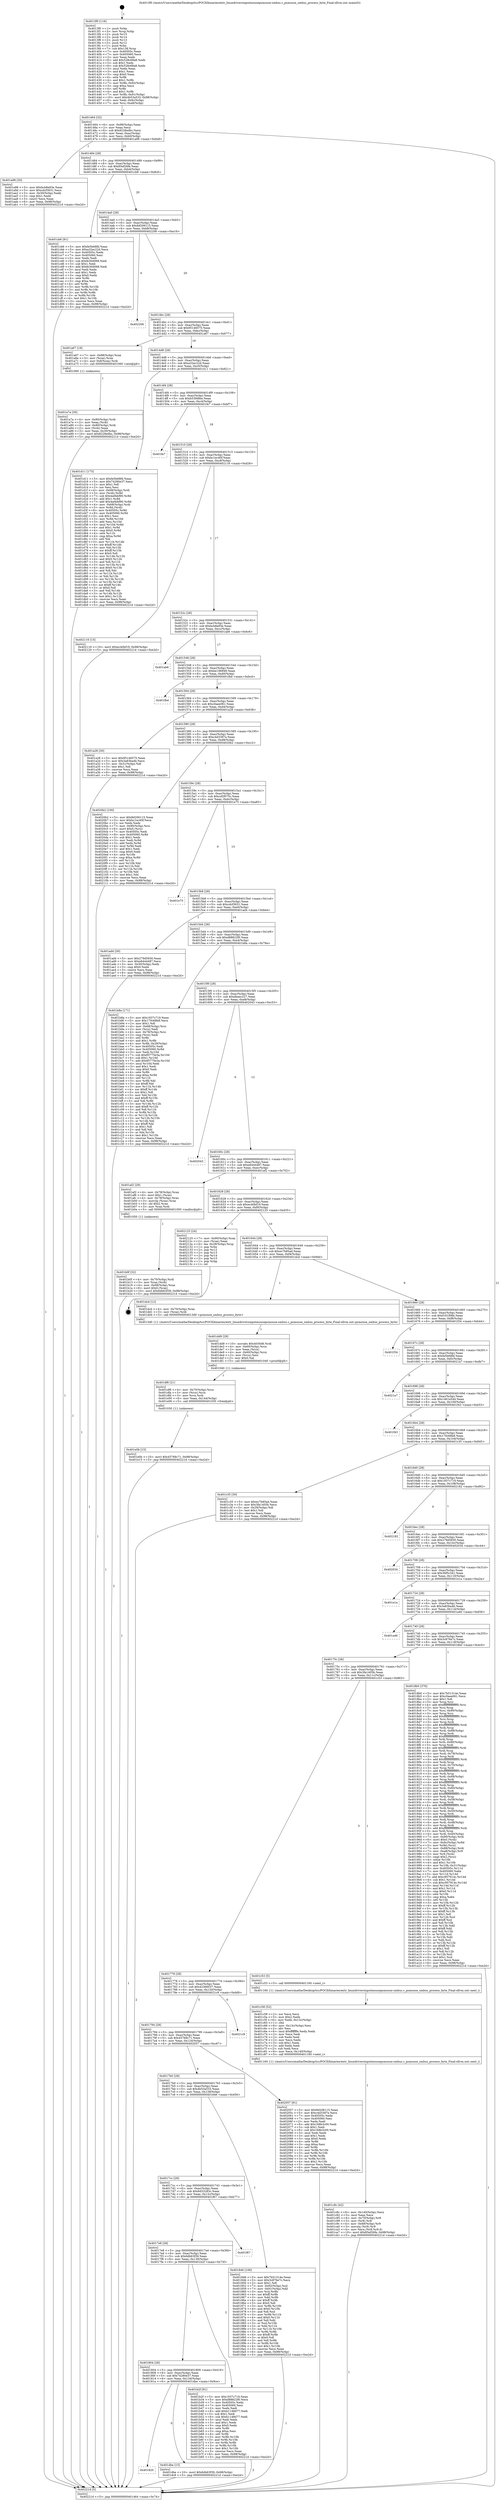 digraph "0x4013f0" {
  label = "0x4013f0 (/mnt/c/Users/mathe/Desktop/tcc/POCII/binaries/extr_linuxdriversinputmousepsmouse-smbus.c_psmouse_smbus_process_byte_Final-ollvm.out::main(0))"
  labelloc = "t"
  node[shape=record]

  Entry [label="",width=0.3,height=0.3,shape=circle,fillcolor=black,style=filled]
  "0x401464" [label="{
     0x401464 [32]\l
     | [instrs]\l
     &nbsp;&nbsp;0x401464 \<+6\>: mov -0x98(%rbp),%eax\l
     &nbsp;&nbsp;0x40146a \<+2\>: mov %eax,%ecx\l
     &nbsp;&nbsp;0x40146c \<+6\>: sub $0x8228edbc,%ecx\l
     &nbsp;&nbsp;0x401472 \<+6\>: mov %eax,-0xac(%rbp)\l
     &nbsp;&nbsp;0x401478 \<+6\>: mov %ecx,-0xb0(%rbp)\l
     &nbsp;&nbsp;0x40147e \<+6\>: je 0000000000401a98 \<main+0x6a8\>\l
  }"]
  "0x401a98" [label="{
     0x401a98 [30]\l
     | [instrs]\l
     &nbsp;&nbsp;0x401a98 \<+5\>: mov $0xbcb8a93e,%eax\l
     &nbsp;&nbsp;0x401a9d \<+5\>: mov $0xcdcf3631,%ecx\l
     &nbsp;&nbsp;0x401aa2 \<+3\>: mov -0x30(%rbp),%edx\l
     &nbsp;&nbsp;0x401aa5 \<+3\>: cmp $0x1,%edx\l
     &nbsp;&nbsp;0x401aa8 \<+3\>: cmovl %ecx,%eax\l
     &nbsp;&nbsp;0x401aab \<+6\>: mov %eax,-0x98(%rbp)\l
     &nbsp;&nbsp;0x401ab1 \<+5\>: jmp 000000000040221d \<main+0xe2d\>\l
  }"]
  "0x401484" [label="{
     0x401484 [28]\l
     | [instrs]\l
     &nbsp;&nbsp;0x401484 \<+5\>: jmp 0000000000401489 \<main+0x99\>\l
     &nbsp;&nbsp;0x401489 \<+6\>: mov -0xac(%rbp),%eax\l
     &nbsp;&nbsp;0x40148f \<+5\>: sub $0x85ef26fe,%eax\l
     &nbsp;&nbsp;0x401494 \<+6\>: mov %eax,-0xb4(%rbp)\l
     &nbsp;&nbsp;0x40149a \<+6\>: je 0000000000401cb6 \<main+0x8c6\>\l
  }"]
  Exit [label="",width=0.3,height=0.3,shape=circle,fillcolor=black,style=filled,peripheries=2]
  "0x401cb6" [label="{
     0x401cb6 [91]\l
     | [instrs]\l
     &nbsp;&nbsp;0x401cb6 \<+5\>: mov $0xfe5b68fd,%eax\l
     &nbsp;&nbsp;0x401cbb \<+5\>: mov $0xa32ec22d,%ecx\l
     &nbsp;&nbsp;0x401cc0 \<+7\>: mov 0x40505c,%edx\l
     &nbsp;&nbsp;0x401cc7 \<+7\>: mov 0x405060,%esi\l
     &nbsp;&nbsp;0x401cce \<+2\>: mov %edx,%edi\l
     &nbsp;&nbsp;0x401cd0 \<+6\>: sub $0xfe30d068,%edi\l
     &nbsp;&nbsp;0x401cd6 \<+3\>: sub $0x1,%edi\l
     &nbsp;&nbsp;0x401cd9 \<+6\>: add $0xfe30d068,%edi\l
     &nbsp;&nbsp;0x401cdf \<+3\>: imul %edi,%edx\l
     &nbsp;&nbsp;0x401ce2 \<+3\>: and $0x1,%edx\l
     &nbsp;&nbsp;0x401ce5 \<+3\>: cmp $0x0,%edx\l
     &nbsp;&nbsp;0x401ce8 \<+4\>: sete %r8b\l
     &nbsp;&nbsp;0x401cec \<+3\>: cmp $0xa,%esi\l
     &nbsp;&nbsp;0x401cef \<+4\>: setl %r9b\l
     &nbsp;&nbsp;0x401cf3 \<+3\>: mov %r8b,%r10b\l
     &nbsp;&nbsp;0x401cf6 \<+3\>: and %r9b,%r10b\l
     &nbsp;&nbsp;0x401cf9 \<+3\>: xor %r9b,%r8b\l
     &nbsp;&nbsp;0x401cfc \<+3\>: or %r8b,%r10b\l
     &nbsp;&nbsp;0x401cff \<+4\>: test $0x1,%r10b\l
     &nbsp;&nbsp;0x401d03 \<+3\>: cmovne %ecx,%eax\l
     &nbsp;&nbsp;0x401d06 \<+6\>: mov %eax,-0x98(%rbp)\l
     &nbsp;&nbsp;0x401d0c \<+5\>: jmp 000000000040221d \<main+0xe2d\>\l
  }"]
  "0x4014a0" [label="{
     0x4014a0 [28]\l
     | [instrs]\l
     &nbsp;&nbsp;0x4014a0 \<+5\>: jmp 00000000004014a5 \<main+0xb5\>\l
     &nbsp;&nbsp;0x4014a5 \<+6\>: mov -0xac(%rbp),%eax\l
     &nbsp;&nbsp;0x4014ab \<+5\>: sub $0x8d206115,%eax\l
     &nbsp;&nbsp;0x4014b0 \<+6\>: mov %eax,-0xb8(%rbp)\l
     &nbsp;&nbsp;0x4014b6 \<+6\>: je 0000000000402206 \<main+0xe16\>\l
  }"]
  "0x401e0b" [label="{
     0x401e0b [15]\l
     | [instrs]\l
     &nbsp;&nbsp;0x401e0b \<+10\>: movl $0x45768c71,-0x98(%rbp)\l
     &nbsp;&nbsp;0x401e15 \<+5\>: jmp 000000000040221d \<main+0xe2d\>\l
  }"]
  "0x402206" [label="{
     0x402206\l
  }", style=dashed]
  "0x4014bc" [label="{
     0x4014bc [28]\l
     | [instrs]\l
     &nbsp;&nbsp;0x4014bc \<+5\>: jmp 00000000004014c1 \<main+0xd1\>\l
     &nbsp;&nbsp;0x4014c1 \<+6\>: mov -0xac(%rbp),%eax\l
     &nbsp;&nbsp;0x4014c7 \<+5\>: sub $0x95146575,%eax\l
     &nbsp;&nbsp;0x4014cc \<+6\>: mov %eax,-0xbc(%rbp)\l
     &nbsp;&nbsp;0x4014d2 \<+6\>: je 0000000000401a67 \<main+0x677\>\l
  }"]
  "0x401df6" [label="{
     0x401df6 [21]\l
     | [instrs]\l
     &nbsp;&nbsp;0x401df6 \<+4\>: mov -0x70(%rbp),%rcx\l
     &nbsp;&nbsp;0x401dfa \<+3\>: mov (%rcx),%rcx\l
     &nbsp;&nbsp;0x401dfd \<+3\>: mov %rcx,%rdi\l
     &nbsp;&nbsp;0x401e00 \<+6\>: mov %eax,-0x144(%rbp)\l
     &nbsp;&nbsp;0x401e06 \<+5\>: call 0000000000401030 \<free@plt\>\l
     | [calls]\l
     &nbsp;&nbsp;0x401030 \{1\} (unknown)\l
  }"]
  "0x401a67" [label="{
     0x401a67 [19]\l
     | [instrs]\l
     &nbsp;&nbsp;0x401a67 \<+7\>: mov -0x88(%rbp),%rax\l
     &nbsp;&nbsp;0x401a6e \<+3\>: mov (%rax),%rax\l
     &nbsp;&nbsp;0x401a71 \<+4\>: mov 0x8(%rax),%rdi\l
     &nbsp;&nbsp;0x401a75 \<+5\>: call 0000000000401060 \<atoi@plt\>\l
     | [calls]\l
     &nbsp;&nbsp;0x401060 \{1\} (unknown)\l
  }"]
  "0x4014d8" [label="{
     0x4014d8 [28]\l
     | [instrs]\l
     &nbsp;&nbsp;0x4014d8 \<+5\>: jmp 00000000004014dd \<main+0xed\>\l
     &nbsp;&nbsp;0x4014dd \<+6\>: mov -0xac(%rbp),%eax\l
     &nbsp;&nbsp;0x4014e3 \<+5\>: sub $0xa32ec22d,%eax\l
     &nbsp;&nbsp;0x4014e8 \<+6\>: mov %eax,-0xc0(%rbp)\l
     &nbsp;&nbsp;0x4014ee \<+6\>: je 0000000000401d11 \<main+0x921\>\l
  }"]
  "0x401dd9" [label="{
     0x401dd9 [29]\l
     | [instrs]\l
     &nbsp;&nbsp;0x401dd9 \<+10\>: movabs $0x4030d6,%rdi\l
     &nbsp;&nbsp;0x401de3 \<+4\>: mov -0x60(%rbp),%rcx\l
     &nbsp;&nbsp;0x401de7 \<+2\>: mov %eax,(%rcx)\l
     &nbsp;&nbsp;0x401de9 \<+4\>: mov -0x60(%rbp),%rcx\l
     &nbsp;&nbsp;0x401ded \<+2\>: mov (%rcx),%esi\l
     &nbsp;&nbsp;0x401def \<+2\>: mov $0x0,%al\l
     &nbsp;&nbsp;0x401df1 \<+5\>: call 0000000000401040 \<printf@plt\>\l
     | [calls]\l
     &nbsp;&nbsp;0x401040 \{1\} (unknown)\l
  }"]
  "0x401d11" [label="{
     0x401d11 [173]\l
     | [instrs]\l
     &nbsp;&nbsp;0x401d11 \<+5\>: mov $0xfe5b68fd,%eax\l
     &nbsp;&nbsp;0x401d16 \<+5\>: mov $0x74280e37,%ecx\l
     &nbsp;&nbsp;0x401d1b \<+2\>: mov $0x1,%dl\l
     &nbsp;&nbsp;0x401d1d \<+2\>: xor %esi,%esi\l
     &nbsp;&nbsp;0x401d1f \<+4\>: mov -0x68(%rbp),%rdi\l
     &nbsp;&nbsp;0x401d23 \<+3\>: mov (%rdi),%r8d\l
     &nbsp;&nbsp;0x401d26 \<+7\>: sub $0x4a0bbf90,%r8d\l
     &nbsp;&nbsp;0x401d2d \<+4\>: add $0x1,%r8d\l
     &nbsp;&nbsp;0x401d31 \<+7\>: add $0x4a0bbf90,%r8d\l
     &nbsp;&nbsp;0x401d38 \<+4\>: mov -0x68(%rbp),%rdi\l
     &nbsp;&nbsp;0x401d3c \<+3\>: mov %r8d,(%rdi)\l
     &nbsp;&nbsp;0x401d3f \<+8\>: mov 0x40505c,%r8d\l
     &nbsp;&nbsp;0x401d47 \<+8\>: mov 0x405060,%r9d\l
     &nbsp;&nbsp;0x401d4f \<+3\>: sub $0x1,%esi\l
     &nbsp;&nbsp;0x401d52 \<+3\>: mov %r8d,%r10d\l
     &nbsp;&nbsp;0x401d55 \<+3\>: add %esi,%r10d\l
     &nbsp;&nbsp;0x401d58 \<+4\>: imul %r10d,%r8d\l
     &nbsp;&nbsp;0x401d5c \<+4\>: and $0x1,%r8d\l
     &nbsp;&nbsp;0x401d60 \<+4\>: cmp $0x0,%r8d\l
     &nbsp;&nbsp;0x401d64 \<+4\>: sete %r11b\l
     &nbsp;&nbsp;0x401d68 \<+4\>: cmp $0xa,%r9d\l
     &nbsp;&nbsp;0x401d6c \<+3\>: setl %bl\l
     &nbsp;&nbsp;0x401d6f \<+3\>: mov %r11b,%r14b\l
     &nbsp;&nbsp;0x401d72 \<+4\>: xor $0xff,%r14b\l
     &nbsp;&nbsp;0x401d76 \<+3\>: mov %bl,%r15b\l
     &nbsp;&nbsp;0x401d79 \<+4\>: xor $0xff,%r15b\l
     &nbsp;&nbsp;0x401d7d \<+3\>: xor $0x0,%dl\l
     &nbsp;&nbsp;0x401d80 \<+3\>: mov %r14b,%r12b\l
     &nbsp;&nbsp;0x401d83 \<+4\>: and $0x0,%r12b\l
     &nbsp;&nbsp;0x401d87 \<+3\>: and %dl,%r11b\l
     &nbsp;&nbsp;0x401d8a \<+3\>: mov %r15b,%r13b\l
     &nbsp;&nbsp;0x401d8d \<+4\>: and $0x0,%r13b\l
     &nbsp;&nbsp;0x401d91 \<+2\>: and %dl,%bl\l
     &nbsp;&nbsp;0x401d93 \<+3\>: or %r11b,%r12b\l
     &nbsp;&nbsp;0x401d96 \<+3\>: or %bl,%r13b\l
     &nbsp;&nbsp;0x401d99 \<+3\>: xor %r13b,%r12b\l
     &nbsp;&nbsp;0x401d9c \<+3\>: or %r15b,%r14b\l
     &nbsp;&nbsp;0x401d9f \<+4\>: xor $0xff,%r14b\l
     &nbsp;&nbsp;0x401da3 \<+3\>: or $0x0,%dl\l
     &nbsp;&nbsp;0x401da6 \<+3\>: and %dl,%r14b\l
     &nbsp;&nbsp;0x401da9 \<+3\>: or %r14b,%r12b\l
     &nbsp;&nbsp;0x401dac \<+4\>: test $0x1,%r12b\l
     &nbsp;&nbsp;0x401db0 \<+3\>: cmovne %ecx,%eax\l
     &nbsp;&nbsp;0x401db3 \<+6\>: mov %eax,-0x98(%rbp)\l
     &nbsp;&nbsp;0x401db9 \<+5\>: jmp 000000000040221d \<main+0xe2d\>\l
  }"]
  "0x4014f4" [label="{
     0x4014f4 [28]\l
     | [instrs]\l
     &nbsp;&nbsp;0x4014f4 \<+5\>: jmp 00000000004014f9 \<main+0x109\>\l
     &nbsp;&nbsp;0x4014f9 \<+6\>: mov -0xac(%rbp),%eax\l
     &nbsp;&nbsp;0x4014ff \<+5\>: sub $0xb53f48be,%eax\l
     &nbsp;&nbsp;0x401504 \<+6\>: mov %eax,-0xc4(%rbp)\l
     &nbsp;&nbsp;0x40150a \<+6\>: je 0000000000401fe7 \<main+0xbf7\>\l
  }"]
  "0x401820" [label="{
     0x401820\l
  }", style=dashed]
  "0x401fe7" [label="{
     0x401fe7\l
  }", style=dashed]
  "0x401510" [label="{
     0x401510 [28]\l
     | [instrs]\l
     &nbsp;&nbsp;0x401510 \<+5\>: jmp 0000000000401515 \<main+0x125\>\l
     &nbsp;&nbsp;0x401515 \<+6\>: mov -0xac(%rbp),%eax\l
     &nbsp;&nbsp;0x40151b \<+5\>: sub $0xbc1ec40f,%eax\l
     &nbsp;&nbsp;0x401520 \<+6\>: mov %eax,-0xc8(%rbp)\l
     &nbsp;&nbsp;0x401526 \<+6\>: je 0000000000402116 \<main+0xd26\>\l
  }"]
  "0x401dbe" [label="{
     0x401dbe [15]\l
     | [instrs]\l
     &nbsp;&nbsp;0x401dbe \<+10\>: movl $0x6db63f39,-0x98(%rbp)\l
     &nbsp;&nbsp;0x401dc8 \<+5\>: jmp 000000000040221d \<main+0xe2d\>\l
  }"]
  "0x402116" [label="{
     0x402116 [15]\l
     | [instrs]\l
     &nbsp;&nbsp;0x402116 \<+10\>: movl $0xec40bf19,-0x98(%rbp)\l
     &nbsp;&nbsp;0x402120 \<+5\>: jmp 000000000040221d \<main+0xe2d\>\l
  }"]
  "0x40152c" [label="{
     0x40152c [28]\l
     | [instrs]\l
     &nbsp;&nbsp;0x40152c \<+5\>: jmp 0000000000401531 \<main+0x141\>\l
     &nbsp;&nbsp;0x401531 \<+6\>: mov -0xac(%rbp),%eax\l
     &nbsp;&nbsp;0x401537 \<+5\>: sub $0xbcb8a93e,%eax\l
     &nbsp;&nbsp;0x40153c \<+6\>: mov %eax,-0xcc(%rbp)\l
     &nbsp;&nbsp;0x401542 \<+6\>: je 0000000000401ab6 \<main+0x6c6\>\l
  }"]
  "0x401c8c" [label="{
     0x401c8c [42]\l
     | [instrs]\l
     &nbsp;&nbsp;0x401c8c \<+6\>: mov -0x140(%rbp),%ecx\l
     &nbsp;&nbsp;0x401c92 \<+3\>: imul %eax,%ecx\l
     &nbsp;&nbsp;0x401c95 \<+4\>: mov -0x70(%rbp),%r8\l
     &nbsp;&nbsp;0x401c99 \<+3\>: mov (%r8),%r8\l
     &nbsp;&nbsp;0x401c9c \<+4\>: mov -0x68(%rbp),%r9\l
     &nbsp;&nbsp;0x401ca0 \<+3\>: movslq (%r9),%r9\l
     &nbsp;&nbsp;0x401ca3 \<+4\>: mov %ecx,(%r8,%r9,4)\l
     &nbsp;&nbsp;0x401ca7 \<+10\>: movl $0x85ef26fe,-0x98(%rbp)\l
     &nbsp;&nbsp;0x401cb1 \<+5\>: jmp 000000000040221d \<main+0xe2d\>\l
  }"]
  "0x401ab6" [label="{
     0x401ab6\l
  }", style=dashed]
  "0x401548" [label="{
     0x401548 [28]\l
     | [instrs]\l
     &nbsp;&nbsp;0x401548 \<+5\>: jmp 000000000040154d \<main+0x15d\>\l
     &nbsp;&nbsp;0x40154d \<+6\>: mov -0xac(%rbp),%eax\l
     &nbsp;&nbsp;0x401553 \<+5\>: sub $0xbe196949,%eax\l
     &nbsp;&nbsp;0x401558 \<+6\>: mov %eax,-0xd0(%rbp)\l
     &nbsp;&nbsp;0x40155e \<+6\>: je 0000000000401fbd \<main+0xbcd\>\l
  }"]
  "0x401c58" [label="{
     0x401c58 [52]\l
     | [instrs]\l
     &nbsp;&nbsp;0x401c58 \<+2\>: xor %ecx,%ecx\l
     &nbsp;&nbsp;0x401c5a \<+5\>: mov $0x2,%edx\l
     &nbsp;&nbsp;0x401c5f \<+6\>: mov %edx,-0x13c(%rbp)\l
     &nbsp;&nbsp;0x401c65 \<+1\>: cltd\l
     &nbsp;&nbsp;0x401c66 \<+6\>: mov -0x13c(%rbp),%esi\l
     &nbsp;&nbsp;0x401c6c \<+2\>: idiv %esi\l
     &nbsp;&nbsp;0x401c6e \<+6\>: imul $0xfffffffe,%edx,%edx\l
     &nbsp;&nbsp;0x401c74 \<+2\>: mov %ecx,%edi\l
     &nbsp;&nbsp;0x401c76 \<+2\>: sub %edx,%edi\l
     &nbsp;&nbsp;0x401c78 \<+2\>: mov %ecx,%edx\l
     &nbsp;&nbsp;0x401c7a \<+3\>: sub $0x1,%edx\l
     &nbsp;&nbsp;0x401c7d \<+2\>: add %edx,%edi\l
     &nbsp;&nbsp;0x401c7f \<+2\>: sub %edi,%ecx\l
     &nbsp;&nbsp;0x401c81 \<+6\>: mov %ecx,-0x140(%rbp)\l
     &nbsp;&nbsp;0x401c87 \<+5\>: call 0000000000401160 \<next_i\>\l
     | [calls]\l
     &nbsp;&nbsp;0x401160 \{1\} (/mnt/c/Users/mathe/Desktop/tcc/POCII/binaries/extr_linuxdriversinputmousepsmouse-smbus.c_psmouse_smbus_process_byte_Final-ollvm.out::next_i)\l
  }"]
  "0x401fbd" [label="{
     0x401fbd\l
  }", style=dashed]
  "0x401564" [label="{
     0x401564 [28]\l
     | [instrs]\l
     &nbsp;&nbsp;0x401564 \<+5\>: jmp 0000000000401569 \<main+0x179\>\l
     &nbsp;&nbsp;0x401569 \<+6\>: mov -0xac(%rbp),%eax\l
     &nbsp;&nbsp;0x40156f \<+5\>: sub $0xc0aee061,%eax\l
     &nbsp;&nbsp;0x401574 \<+6\>: mov %eax,-0xd4(%rbp)\l
     &nbsp;&nbsp;0x40157a \<+6\>: je 0000000000401a28 \<main+0x638\>\l
  }"]
  "0x401804" [label="{
     0x401804 [28]\l
     | [instrs]\l
     &nbsp;&nbsp;0x401804 \<+5\>: jmp 0000000000401809 \<main+0x419\>\l
     &nbsp;&nbsp;0x401809 \<+6\>: mov -0xac(%rbp),%eax\l
     &nbsp;&nbsp;0x40180f \<+5\>: sub $0x74280e37,%eax\l
     &nbsp;&nbsp;0x401814 \<+6\>: mov %eax,-0x134(%rbp)\l
     &nbsp;&nbsp;0x40181a \<+6\>: je 0000000000401dbe \<main+0x9ce\>\l
  }"]
  "0x401a28" [label="{
     0x401a28 [30]\l
     | [instrs]\l
     &nbsp;&nbsp;0x401a28 \<+5\>: mov $0x95146575,%eax\l
     &nbsp;&nbsp;0x401a2d \<+5\>: mov $0x3a83ba4b,%ecx\l
     &nbsp;&nbsp;0x401a32 \<+3\>: mov -0x31(%rbp),%dl\l
     &nbsp;&nbsp;0x401a35 \<+3\>: test $0x1,%dl\l
     &nbsp;&nbsp;0x401a38 \<+3\>: cmovne %ecx,%eax\l
     &nbsp;&nbsp;0x401a3b \<+6\>: mov %eax,-0x98(%rbp)\l
     &nbsp;&nbsp;0x401a41 \<+5\>: jmp 000000000040221d \<main+0xe2d\>\l
  }"]
  "0x401580" [label="{
     0x401580 [28]\l
     | [instrs]\l
     &nbsp;&nbsp;0x401580 \<+5\>: jmp 0000000000401585 \<main+0x195\>\l
     &nbsp;&nbsp;0x401585 \<+6\>: mov -0xac(%rbp),%eax\l
     &nbsp;&nbsp;0x40158b \<+5\>: sub $0xc4d3397e,%eax\l
     &nbsp;&nbsp;0x401590 \<+6\>: mov %eax,-0xd8(%rbp)\l
     &nbsp;&nbsp;0x401596 \<+6\>: je 00000000004020b2 \<main+0xcc2\>\l
  }"]
  "0x401b2f" [label="{
     0x401b2f [91]\l
     | [instrs]\l
     &nbsp;&nbsp;0x401b2f \<+5\>: mov $0x1937c719,%eax\l
     &nbsp;&nbsp;0x401b34 \<+5\>: mov $0xd88822f0,%ecx\l
     &nbsp;&nbsp;0x401b39 \<+7\>: mov 0x40505c,%edx\l
     &nbsp;&nbsp;0x401b40 \<+7\>: mov 0x405060,%esi\l
     &nbsp;&nbsp;0x401b47 \<+2\>: mov %edx,%edi\l
     &nbsp;&nbsp;0x401b49 \<+6\>: add $0xb1148d77,%edi\l
     &nbsp;&nbsp;0x401b4f \<+3\>: sub $0x1,%edi\l
     &nbsp;&nbsp;0x401b52 \<+6\>: sub $0xb1148d77,%edi\l
     &nbsp;&nbsp;0x401b58 \<+3\>: imul %edi,%edx\l
     &nbsp;&nbsp;0x401b5b \<+3\>: and $0x1,%edx\l
     &nbsp;&nbsp;0x401b5e \<+3\>: cmp $0x0,%edx\l
     &nbsp;&nbsp;0x401b61 \<+4\>: sete %r8b\l
     &nbsp;&nbsp;0x401b65 \<+3\>: cmp $0xa,%esi\l
     &nbsp;&nbsp;0x401b68 \<+4\>: setl %r9b\l
     &nbsp;&nbsp;0x401b6c \<+3\>: mov %r8b,%r10b\l
     &nbsp;&nbsp;0x401b6f \<+3\>: and %r9b,%r10b\l
     &nbsp;&nbsp;0x401b72 \<+3\>: xor %r9b,%r8b\l
     &nbsp;&nbsp;0x401b75 \<+3\>: or %r8b,%r10b\l
     &nbsp;&nbsp;0x401b78 \<+4\>: test $0x1,%r10b\l
     &nbsp;&nbsp;0x401b7c \<+3\>: cmovne %ecx,%eax\l
     &nbsp;&nbsp;0x401b7f \<+6\>: mov %eax,-0x98(%rbp)\l
     &nbsp;&nbsp;0x401b85 \<+5\>: jmp 000000000040221d \<main+0xe2d\>\l
  }"]
  "0x4020b2" [label="{
     0x4020b2 [100]\l
     | [instrs]\l
     &nbsp;&nbsp;0x4020b2 \<+5\>: mov $0x8d206115,%eax\l
     &nbsp;&nbsp;0x4020b7 \<+5\>: mov $0xbc1ec40f,%ecx\l
     &nbsp;&nbsp;0x4020bc \<+2\>: xor %edx,%edx\l
     &nbsp;&nbsp;0x4020be \<+7\>: mov -0x90(%rbp),%rsi\l
     &nbsp;&nbsp;0x4020c5 \<+6\>: movl $0x0,(%rsi)\l
     &nbsp;&nbsp;0x4020cb \<+7\>: mov 0x40505c,%edi\l
     &nbsp;&nbsp;0x4020d2 \<+8\>: mov 0x405060,%r8d\l
     &nbsp;&nbsp;0x4020da \<+3\>: sub $0x1,%edx\l
     &nbsp;&nbsp;0x4020dd \<+3\>: mov %edi,%r9d\l
     &nbsp;&nbsp;0x4020e0 \<+3\>: add %edx,%r9d\l
     &nbsp;&nbsp;0x4020e3 \<+4\>: imul %r9d,%edi\l
     &nbsp;&nbsp;0x4020e7 \<+3\>: and $0x1,%edi\l
     &nbsp;&nbsp;0x4020ea \<+3\>: cmp $0x0,%edi\l
     &nbsp;&nbsp;0x4020ed \<+4\>: sete %r10b\l
     &nbsp;&nbsp;0x4020f1 \<+4\>: cmp $0xa,%r8d\l
     &nbsp;&nbsp;0x4020f5 \<+4\>: setl %r11b\l
     &nbsp;&nbsp;0x4020f9 \<+3\>: mov %r10b,%bl\l
     &nbsp;&nbsp;0x4020fc \<+3\>: and %r11b,%bl\l
     &nbsp;&nbsp;0x4020ff \<+3\>: xor %r11b,%r10b\l
     &nbsp;&nbsp;0x402102 \<+3\>: or %r10b,%bl\l
     &nbsp;&nbsp;0x402105 \<+3\>: test $0x1,%bl\l
     &nbsp;&nbsp;0x402108 \<+3\>: cmovne %ecx,%eax\l
     &nbsp;&nbsp;0x40210b \<+6\>: mov %eax,-0x98(%rbp)\l
     &nbsp;&nbsp;0x402111 \<+5\>: jmp 000000000040221d \<main+0xe2d\>\l
  }"]
  "0x40159c" [label="{
     0x40159c [28]\l
     | [instrs]\l
     &nbsp;&nbsp;0x40159c \<+5\>: jmp 00000000004015a1 \<main+0x1b1\>\l
     &nbsp;&nbsp;0x4015a1 \<+6\>: mov -0xac(%rbp),%eax\l
     &nbsp;&nbsp;0x4015a7 \<+5\>: sub $0xcd2f075c,%eax\l
     &nbsp;&nbsp;0x4015ac \<+6\>: mov %eax,-0xdc(%rbp)\l
     &nbsp;&nbsp;0x4015b2 \<+6\>: je 0000000000401e75 \<main+0xa85\>\l
  }"]
  "0x4017e8" [label="{
     0x4017e8 [28]\l
     | [instrs]\l
     &nbsp;&nbsp;0x4017e8 \<+5\>: jmp 00000000004017ed \<main+0x3fd\>\l
     &nbsp;&nbsp;0x4017ed \<+6\>: mov -0xac(%rbp),%eax\l
     &nbsp;&nbsp;0x4017f3 \<+5\>: sub $0x6db63f39,%eax\l
     &nbsp;&nbsp;0x4017f8 \<+6\>: mov %eax,-0x130(%rbp)\l
     &nbsp;&nbsp;0x4017fe \<+6\>: je 0000000000401b2f \<main+0x73f\>\l
  }"]
  "0x401e75" [label="{
     0x401e75\l
  }", style=dashed]
  "0x4015b8" [label="{
     0x4015b8 [28]\l
     | [instrs]\l
     &nbsp;&nbsp;0x4015b8 \<+5\>: jmp 00000000004015bd \<main+0x1cd\>\l
     &nbsp;&nbsp;0x4015bd \<+6\>: mov -0xac(%rbp),%eax\l
     &nbsp;&nbsp;0x4015c3 \<+5\>: sub $0xcdcf3631,%eax\l
     &nbsp;&nbsp;0x4015c8 \<+6\>: mov %eax,-0xe0(%rbp)\l
     &nbsp;&nbsp;0x4015ce \<+6\>: je 0000000000401ad4 \<main+0x6e4\>\l
  }"]
  "0x401f67" [label="{
     0x401f67\l
  }", style=dashed]
  "0x401ad4" [label="{
     0x401ad4 [30]\l
     | [instrs]\l
     &nbsp;&nbsp;0x401ad4 \<+5\>: mov $0x279d5930,%eax\l
     &nbsp;&nbsp;0x401ad9 \<+5\>: mov $0xe6444487,%ecx\l
     &nbsp;&nbsp;0x401ade \<+3\>: mov -0x30(%rbp),%edx\l
     &nbsp;&nbsp;0x401ae1 \<+3\>: cmp $0x0,%edx\l
     &nbsp;&nbsp;0x401ae4 \<+3\>: cmove %ecx,%eax\l
     &nbsp;&nbsp;0x401ae7 \<+6\>: mov %eax,-0x98(%rbp)\l
     &nbsp;&nbsp;0x401aed \<+5\>: jmp 000000000040221d \<main+0xe2d\>\l
  }"]
  "0x4015d4" [label="{
     0x4015d4 [28]\l
     | [instrs]\l
     &nbsp;&nbsp;0x4015d4 \<+5\>: jmp 00000000004015d9 \<main+0x1e9\>\l
     &nbsp;&nbsp;0x4015d9 \<+6\>: mov -0xac(%rbp),%eax\l
     &nbsp;&nbsp;0x4015df \<+5\>: sub $0xd88822f0,%eax\l
     &nbsp;&nbsp;0x4015e4 \<+6\>: mov %eax,-0xe4(%rbp)\l
     &nbsp;&nbsp;0x4015ea \<+6\>: je 0000000000401b8a \<main+0x79a\>\l
  }"]
  "0x401b0f" [label="{
     0x401b0f [32]\l
     | [instrs]\l
     &nbsp;&nbsp;0x401b0f \<+4\>: mov -0x70(%rbp),%rdi\l
     &nbsp;&nbsp;0x401b13 \<+3\>: mov %rax,(%rdi)\l
     &nbsp;&nbsp;0x401b16 \<+4\>: mov -0x68(%rbp),%rax\l
     &nbsp;&nbsp;0x401b1a \<+6\>: movl $0x0,(%rax)\l
     &nbsp;&nbsp;0x401b20 \<+10\>: movl $0x6db63f39,-0x98(%rbp)\l
     &nbsp;&nbsp;0x401b2a \<+5\>: jmp 000000000040221d \<main+0xe2d\>\l
  }"]
  "0x401b8a" [label="{
     0x401b8a [171]\l
     | [instrs]\l
     &nbsp;&nbsp;0x401b8a \<+5\>: mov $0x1937c719,%eax\l
     &nbsp;&nbsp;0x401b8f \<+5\>: mov $0x170c68b8,%ecx\l
     &nbsp;&nbsp;0x401b94 \<+2\>: mov $0x1,%dl\l
     &nbsp;&nbsp;0x401b96 \<+4\>: mov -0x68(%rbp),%rsi\l
     &nbsp;&nbsp;0x401b9a \<+2\>: mov (%rsi),%edi\l
     &nbsp;&nbsp;0x401b9c \<+4\>: mov -0x78(%rbp),%rsi\l
     &nbsp;&nbsp;0x401ba0 \<+2\>: cmp (%rsi),%edi\l
     &nbsp;&nbsp;0x401ba2 \<+4\>: setl %r8b\l
     &nbsp;&nbsp;0x401ba6 \<+4\>: and $0x1,%r8b\l
     &nbsp;&nbsp;0x401baa \<+4\>: mov %r8b,-0x29(%rbp)\l
     &nbsp;&nbsp;0x401bae \<+7\>: mov 0x40505c,%edi\l
     &nbsp;&nbsp;0x401bb5 \<+8\>: mov 0x405060,%r9d\l
     &nbsp;&nbsp;0x401bbd \<+3\>: mov %edi,%r10d\l
     &nbsp;&nbsp;0x401bc0 \<+7\>: sub $0x85775e3a,%r10d\l
     &nbsp;&nbsp;0x401bc7 \<+4\>: sub $0x1,%r10d\l
     &nbsp;&nbsp;0x401bcb \<+7\>: add $0x85775e3a,%r10d\l
     &nbsp;&nbsp;0x401bd2 \<+4\>: imul %r10d,%edi\l
     &nbsp;&nbsp;0x401bd6 \<+3\>: and $0x1,%edi\l
     &nbsp;&nbsp;0x401bd9 \<+3\>: cmp $0x0,%edi\l
     &nbsp;&nbsp;0x401bdc \<+4\>: sete %r8b\l
     &nbsp;&nbsp;0x401be0 \<+4\>: cmp $0xa,%r9d\l
     &nbsp;&nbsp;0x401be4 \<+4\>: setl %r11b\l
     &nbsp;&nbsp;0x401be8 \<+3\>: mov %r8b,%bl\l
     &nbsp;&nbsp;0x401beb \<+3\>: xor $0xff,%bl\l
     &nbsp;&nbsp;0x401bee \<+3\>: mov %r11b,%r14b\l
     &nbsp;&nbsp;0x401bf1 \<+4\>: xor $0xff,%r14b\l
     &nbsp;&nbsp;0x401bf5 \<+3\>: xor $0x1,%dl\l
     &nbsp;&nbsp;0x401bf8 \<+3\>: mov %bl,%r15b\l
     &nbsp;&nbsp;0x401bfb \<+4\>: and $0xff,%r15b\l
     &nbsp;&nbsp;0x401bff \<+3\>: and %dl,%r8b\l
     &nbsp;&nbsp;0x401c02 \<+3\>: mov %r14b,%r12b\l
     &nbsp;&nbsp;0x401c05 \<+4\>: and $0xff,%r12b\l
     &nbsp;&nbsp;0x401c09 \<+3\>: and %dl,%r11b\l
     &nbsp;&nbsp;0x401c0c \<+3\>: or %r8b,%r15b\l
     &nbsp;&nbsp;0x401c0f \<+3\>: or %r11b,%r12b\l
     &nbsp;&nbsp;0x401c12 \<+3\>: xor %r12b,%r15b\l
     &nbsp;&nbsp;0x401c15 \<+3\>: or %r14b,%bl\l
     &nbsp;&nbsp;0x401c18 \<+3\>: xor $0xff,%bl\l
     &nbsp;&nbsp;0x401c1b \<+3\>: or $0x1,%dl\l
     &nbsp;&nbsp;0x401c1e \<+2\>: and %dl,%bl\l
     &nbsp;&nbsp;0x401c20 \<+3\>: or %bl,%r15b\l
     &nbsp;&nbsp;0x401c23 \<+4\>: test $0x1,%r15b\l
     &nbsp;&nbsp;0x401c27 \<+3\>: cmovne %ecx,%eax\l
     &nbsp;&nbsp;0x401c2a \<+6\>: mov %eax,-0x98(%rbp)\l
     &nbsp;&nbsp;0x401c30 \<+5\>: jmp 000000000040221d \<main+0xe2d\>\l
  }"]
  "0x4015f0" [label="{
     0x4015f0 [28]\l
     | [instrs]\l
     &nbsp;&nbsp;0x4015f0 \<+5\>: jmp 00000000004015f5 \<main+0x205\>\l
     &nbsp;&nbsp;0x4015f5 \<+6\>: mov -0xac(%rbp),%eax\l
     &nbsp;&nbsp;0x4015fb \<+5\>: sub $0xdbaec227,%eax\l
     &nbsp;&nbsp;0x401600 \<+6\>: mov %eax,-0xe8(%rbp)\l
     &nbsp;&nbsp;0x401606 \<+6\>: je 0000000000402043 \<main+0xc53\>\l
  }"]
  "0x401a7a" [label="{
     0x401a7a [30]\l
     | [instrs]\l
     &nbsp;&nbsp;0x401a7a \<+4\>: mov -0x80(%rbp),%rdi\l
     &nbsp;&nbsp;0x401a7e \<+2\>: mov %eax,(%rdi)\l
     &nbsp;&nbsp;0x401a80 \<+4\>: mov -0x80(%rbp),%rdi\l
     &nbsp;&nbsp;0x401a84 \<+2\>: mov (%rdi),%eax\l
     &nbsp;&nbsp;0x401a86 \<+3\>: mov %eax,-0x30(%rbp)\l
     &nbsp;&nbsp;0x401a89 \<+10\>: movl $0x8228edbc,-0x98(%rbp)\l
     &nbsp;&nbsp;0x401a93 \<+5\>: jmp 000000000040221d \<main+0xe2d\>\l
  }"]
  "0x402043" [label="{
     0x402043\l
  }", style=dashed]
  "0x40160c" [label="{
     0x40160c [28]\l
     | [instrs]\l
     &nbsp;&nbsp;0x40160c \<+5\>: jmp 0000000000401611 \<main+0x221\>\l
     &nbsp;&nbsp;0x401611 \<+6\>: mov -0xac(%rbp),%eax\l
     &nbsp;&nbsp;0x401617 \<+5\>: sub $0xe6444487,%eax\l
     &nbsp;&nbsp;0x40161c \<+6\>: mov %eax,-0xec(%rbp)\l
     &nbsp;&nbsp;0x401622 \<+6\>: je 0000000000401af2 \<main+0x702\>\l
  }"]
  "0x4013f0" [label="{
     0x4013f0 [116]\l
     | [instrs]\l
     &nbsp;&nbsp;0x4013f0 \<+1\>: push %rbp\l
     &nbsp;&nbsp;0x4013f1 \<+3\>: mov %rsp,%rbp\l
     &nbsp;&nbsp;0x4013f4 \<+2\>: push %r15\l
     &nbsp;&nbsp;0x4013f6 \<+2\>: push %r14\l
     &nbsp;&nbsp;0x4013f8 \<+2\>: push %r13\l
     &nbsp;&nbsp;0x4013fa \<+2\>: push %r12\l
     &nbsp;&nbsp;0x4013fc \<+1\>: push %rbx\l
     &nbsp;&nbsp;0x4013fd \<+7\>: sub $0x138,%rsp\l
     &nbsp;&nbsp;0x401404 \<+7\>: mov 0x40505c,%eax\l
     &nbsp;&nbsp;0x40140b \<+7\>: mov 0x405060,%ecx\l
     &nbsp;&nbsp;0x401412 \<+2\>: mov %eax,%edx\l
     &nbsp;&nbsp;0x401414 \<+6\>: add $0x528c68a8,%edx\l
     &nbsp;&nbsp;0x40141a \<+3\>: sub $0x1,%edx\l
     &nbsp;&nbsp;0x40141d \<+6\>: sub $0x528c68a8,%edx\l
     &nbsp;&nbsp;0x401423 \<+3\>: imul %edx,%eax\l
     &nbsp;&nbsp;0x401426 \<+3\>: and $0x1,%eax\l
     &nbsp;&nbsp;0x401429 \<+3\>: cmp $0x0,%eax\l
     &nbsp;&nbsp;0x40142c \<+4\>: sete %r8b\l
     &nbsp;&nbsp;0x401430 \<+4\>: and $0x1,%r8b\l
     &nbsp;&nbsp;0x401434 \<+7\>: mov %r8b,-0x92(%rbp)\l
     &nbsp;&nbsp;0x40143b \<+3\>: cmp $0xa,%ecx\l
     &nbsp;&nbsp;0x40143e \<+4\>: setl %r8b\l
     &nbsp;&nbsp;0x401442 \<+4\>: and $0x1,%r8b\l
     &nbsp;&nbsp;0x401446 \<+7\>: mov %r8b,-0x91(%rbp)\l
     &nbsp;&nbsp;0x40144d \<+10\>: movl $0x4b53a533,-0x98(%rbp)\l
     &nbsp;&nbsp;0x401457 \<+6\>: mov %edi,-0x9c(%rbp)\l
     &nbsp;&nbsp;0x40145d \<+7\>: mov %rsi,-0xa8(%rbp)\l
  }"]
  "0x401af2" [label="{
     0x401af2 [29]\l
     | [instrs]\l
     &nbsp;&nbsp;0x401af2 \<+4\>: mov -0x78(%rbp),%rax\l
     &nbsp;&nbsp;0x401af6 \<+6\>: movl $0x1,(%rax)\l
     &nbsp;&nbsp;0x401afc \<+4\>: mov -0x78(%rbp),%rax\l
     &nbsp;&nbsp;0x401b00 \<+3\>: movslq (%rax),%rax\l
     &nbsp;&nbsp;0x401b03 \<+4\>: shl $0x2,%rax\l
     &nbsp;&nbsp;0x401b07 \<+3\>: mov %rax,%rdi\l
     &nbsp;&nbsp;0x401b0a \<+5\>: call 0000000000401050 \<malloc@plt\>\l
     | [calls]\l
     &nbsp;&nbsp;0x401050 \{1\} (unknown)\l
  }"]
  "0x401628" [label="{
     0x401628 [28]\l
     | [instrs]\l
     &nbsp;&nbsp;0x401628 \<+5\>: jmp 000000000040162d \<main+0x23d\>\l
     &nbsp;&nbsp;0x40162d \<+6\>: mov -0xac(%rbp),%eax\l
     &nbsp;&nbsp;0x401633 \<+5\>: sub $0xec40bf19,%eax\l
     &nbsp;&nbsp;0x401638 \<+6\>: mov %eax,-0xf0(%rbp)\l
     &nbsp;&nbsp;0x40163e \<+6\>: je 0000000000402125 \<main+0xd35\>\l
  }"]
  "0x40221d" [label="{
     0x40221d [5]\l
     | [instrs]\l
     &nbsp;&nbsp;0x40221d \<+5\>: jmp 0000000000401464 \<main+0x74\>\l
  }"]
  "0x402125" [label="{
     0x402125 [24]\l
     | [instrs]\l
     &nbsp;&nbsp;0x402125 \<+7\>: mov -0x90(%rbp),%rax\l
     &nbsp;&nbsp;0x40212c \<+2\>: mov (%rax),%eax\l
     &nbsp;&nbsp;0x40212e \<+4\>: lea -0x28(%rbp),%rsp\l
     &nbsp;&nbsp;0x402132 \<+1\>: pop %rbx\l
     &nbsp;&nbsp;0x402133 \<+2\>: pop %r12\l
     &nbsp;&nbsp;0x402135 \<+2\>: pop %r13\l
     &nbsp;&nbsp;0x402137 \<+2\>: pop %r14\l
     &nbsp;&nbsp;0x402139 \<+2\>: pop %r15\l
     &nbsp;&nbsp;0x40213b \<+1\>: pop %rbp\l
     &nbsp;&nbsp;0x40213c \<+1\>: ret\l
  }"]
  "0x401644" [label="{
     0x401644 [28]\l
     | [instrs]\l
     &nbsp;&nbsp;0x401644 \<+5\>: jmp 0000000000401649 \<main+0x259\>\l
     &nbsp;&nbsp;0x401649 \<+6\>: mov -0xac(%rbp),%eax\l
     &nbsp;&nbsp;0x40164f \<+5\>: sub $0xec7b85ad,%eax\l
     &nbsp;&nbsp;0x401654 \<+6\>: mov %eax,-0xf4(%rbp)\l
     &nbsp;&nbsp;0x40165a \<+6\>: je 0000000000401dcd \<main+0x9dd\>\l
  }"]
  "0x4017cc" [label="{
     0x4017cc [28]\l
     | [instrs]\l
     &nbsp;&nbsp;0x4017cc \<+5\>: jmp 00000000004017d1 \<main+0x3e1\>\l
     &nbsp;&nbsp;0x4017d1 \<+6\>: mov -0xac(%rbp),%eax\l
     &nbsp;&nbsp;0x4017d7 \<+5\>: sub $0x6d33283c,%eax\l
     &nbsp;&nbsp;0x4017dc \<+6\>: mov %eax,-0x12c(%rbp)\l
     &nbsp;&nbsp;0x4017e2 \<+6\>: je 0000000000401f67 \<main+0xb77\>\l
  }"]
  "0x401dcd" [label="{
     0x401dcd [12]\l
     | [instrs]\l
     &nbsp;&nbsp;0x401dcd \<+4\>: mov -0x70(%rbp),%rax\l
     &nbsp;&nbsp;0x401dd1 \<+3\>: mov (%rax),%rdi\l
     &nbsp;&nbsp;0x401dd4 \<+5\>: call 00000000004013d0 \<psmouse_smbus_process_byte\>\l
     | [calls]\l
     &nbsp;&nbsp;0x4013d0 \{1\} (/mnt/c/Users/mathe/Desktop/tcc/POCII/binaries/extr_linuxdriversinputmousepsmouse-smbus.c_psmouse_smbus_process_byte_Final-ollvm.out::psmouse_smbus_process_byte)\l
  }"]
  "0x401660" [label="{
     0x401660 [28]\l
     | [instrs]\l
     &nbsp;&nbsp;0x401660 \<+5\>: jmp 0000000000401665 \<main+0x275\>\l
     &nbsp;&nbsp;0x401665 \<+6\>: mov -0xac(%rbp),%eax\l
     &nbsp;&nbsp;0x40166b \<+5\>: sub $0xf161f06b,%eax\l
     &nbsp;&nbsp;0x401670 \<+6\>: mov %eax,-0xf8(%rbp)\l
     &nbsp;&nbsp;0x401676 \<+6\>: je 0000000000401f34 \<main+0xb44\>\l
  }"]
  "0x401846" [label="{
     0x401846 [106]\l
     | [instrs]\l
     &nbsp;&nbsp;0x401846 \<+5\>: mov $0x7b51314e,%eax\l
     &nbsp;&nbsp;0x40184b \<+5\>: mov $0x3c876e7c,%ecx\l
     &nbsp;&nbsp;0x401850 \<+2\>: mov $0x1,%dl\l
     &nbsp;&nbsp;0x401852 \<+7\>: mov -0x92(%rbp),%sil\l
     &nbsp;&nbsp;0x401859 \<+7\>: mov -0x91(%rbp),%dil\l
     &nbsp;&nbsp;0x401860 \<+3\>: mov %sil,%r8b\l
     &nbsp;&nbsp;0x401863 \<+4\>: xor $0xff,%r8b\l
     &nbsp;&nbsp;0x401867 \<+3\>: mov %dil,%r9b\l
     &nbsp;&nbsp;0x40186a \<+4\>: xor $0xff,%r9b\l
     &nbsp;&nbsp;0x40186e \<+3\>: xor $0x0,%dl\l
     &nbsp;&nbsp;0x401871 \<+3\>: mov %r8b,%r10b\l
     &nbsp;&nbsp;0x401874 \<+4\>: and $0x0,%r10b\l
     &nbsp;&nbsp;0x401878 \<+3\>: and %dl,%sil\l
     &nbsp;&nbsp;0x40187b \<+3\>: mov %r9b,%r11b\l
     &nbsp;&nbsp;0x40187e \<+4\>: and $0x0,%r11b\l
     &nbsp;&nbsp;0x401882 \<+3\>: and %dl,%dil\l
     &nbsp;&nbsp;0x401885 \<+3\>: or %sil,%r10b\l
     &nbsp;&nbsp;0x401888 \<+3\>: or %dil,%r11b\l
     &nbsp;&nbsp;0x40188b \<+3\>: xor %r11b,%r10b\l
     &nbsp;&nbsp;0x40188e \<+3\>: or %r9b,%r8b\l
     &nbsp;&nbsp;0x401891 \<+4\>: xor $0xff,%r8b\l
     &nbsp;&nbsp;0x401895 \<+3\>: or $0x0,%dl\l
     &nbsp;&nbsp;0x401898 \<+3\>: and %dl,%r8b\l
     &nbsp;&nbsp;0x40189b \<+3\>: or %r8b,%r10b\l
     &nbsp;&nbsp;0x40189e \<+4\>: test $0x1,%r10b\l
     &nbsp;&nbsp;0x4018a2 \<+3\>: cmovne %ecx,%eax\l
     &nbsp;&nbsp;0x4018a5 \<+6\>: mov %eax,-0x98(%rbp)\l
     &nbsp;&nbsp;0x4018ab \<+5\>: jmp 000000000040221d \<main+0xe2d\>\l
  }"]
  "0x401f34" [label="{
     0x401f34\l
  }", style=dashed]
  "0x40167c" [label="{
     0x40167c [28]\l
     | [instrs]\l
     &nbsp;&nbsp;0x40167c \<+5\>: jmp 0000000000401681 \<main+0x291\>\l
     &nbsp;&nbsp;0x401681 \<+6\>: mov -0xac(%rbp),%eax\l
     &nbsp;&nbsp;0x401687 \<+5\>: sub $0xfe5b68fd,%eax\l
     &nbsp;&nbsp;0x40168c \<+6\>: mov %eax,-0xfc(%rbp)\l
     &nbsp;&nbsp;0x401692 \<+6\>: je 00000000004021a7 \<main+0xdb7\>\l
  }"]
  "0x4017b0" [label="{
     0x4017b0 [28]\l
     | [instrs]\l
     &nbsp;&nbsp;0x4017b0 \<+5\>: jmp 00000000004017b5 \<main+0x3c5\>\l
     &nbsp;&nbsp;0x4017b5 \<+6\>: mov -0xac(%rbp),%eax\l
     &nbsp;&nbsp;0x4017bb \<+5\>: sub $0x4b53a533,%eax\l
     &nbsp;&nbsp;0x4017c0 \<+6\>: mov %eax,-0x128(%rbp)\l
     &nbsp;&nbsp;0x4017c6 \<+6\>: je 0000000000401846 \<main+0x456\>\l
  }"]
  "0x4021a7" [label="{
     0x4021a7\l
  }", style=dashed]
  "0x401698" [label="{
     0x401698 [28]\l
     | [instrs]\l
     &nbsp;&nbsp;0x401698 \<+5\>: jmp 000000000040169d \<main+0x2ad\>\l
     &nbsp;&nbsp;0x40169d \<+6\>: mov -0xac(%rbp),%eax\l
     &nbsp;&nbsp;0x4016a3 \<+5\>: sub $0x1461e544,%eax\l
     &nbsp;&nbsp;0x4016a8 \<+6\>: mov %eax,-0x100(%rbp)\l
     &nbsp;&nbsp;0x4016ae \<+6\>: je 0000000000401f43 \<main+0xb53\>\l
  }"]
  "0x402057" [label="{
     0x402057 [91]\l
     | [instrs]\l
     &nbsp;&nbsp;0x402057 \<+5\>: mov $0x8d206115,%eax\l
     &nbsp;&nbsp;0x40205c \<+5\>: mov $0xc4d3397e,%ecx\l
     &nbsp;&nbsp;0x402061 \<+7\>: mov 0x40505c,%edx\l
     &nbsp;&nbsp;0x402068 \<+7\>: mov 0x405060,%esi\l
     &nbsp;&nbsp;0x40206f \<+2\>: mov %edx,%edi\l
     &nbsp;&nbsp;0x402071 \<+6\>: add $0x168b3c00,%edi\l
     &nbsp;&nbsp;0x402077 \<+3\>: sub $0x1,%edi\l
     &nbsp;&nbsp;0x40207a \<+6\>: sub $0x168b3c00,%edi\l
     &nbsp;&nbsp;0x402080 \<+3\>: imul %edi,%edx\l
     &nbsp;&nbsp;0x402083 \<+3\>: and $0x1,%edx\l
     &nbsp;&nbsp;0x402086 \<+3\>: cmp $0x0,%edx\l
     &nbsp;&nbsp;0x402089 \<+4\>: sete %r8b\l
     &nbsp;&nbsp;0x40208d \<+3\>: cmp $0xa,%esi\l
     &nbsp;&nbsp;0x402090 \<+4\>: setl %r9b\l
     &nbsp;&nbsp;0x402094 \<+3\>: mov %r8b,%r10b\l
     &nbsp;&nbsp;0x402097 \<+3\>: and %r9b,%r10b\l
     &nbsp;&nbsp;0x40209a \<+3\>: xor %r9b,%r8b\l
     &nbsp;&nbsp;0x40209d \<+3\>: or %r8b,%r10b\l
     &nbsp;&nbsp;0x4020a0 \<+4\>: test $0x1,%r10b\l
     &nbsp;&nbsp;0x4020a4 \<+3\>: cmovne %ecx,%eax\l
     &nbsp;&nbsp;0x4020a7 \<+6\>: mov %eax,-0x98(%rbp)\l
     &nbsp;&nbsp;0x4020ad \<+5\>: jmp 000000000040221d \<main+0xe2d\>\l
  }"]
  "0x401f43" [label="{
     0x401f43\l
  }", style=dashed]
  "0x4016b4" [label="{
     0x4016b4 [28]\l
     | [instrs]\l
     &nbsp;&nbsp;0x4016b4 \<+5\>: jmp 00000000004016b9 \<main+0x2c9\>\l
     &nbsp;&nbsp;0x4016b9 \<+6\>: mov -0xac(%rbp),%eax\l
     &nbsp;&nbsp;0x4016bf \<+5\>: sub $0x170c68b8,%eax\l
     &nbsp;&nbsp;0x4016c4 \<+6\>: mov %eax,-0x104(%rbp)\l
     &nbsp;&nbsp;0x4016ca \<+6\>: je 0000000000401c35 \<main+0x845\>\l
  }"]
  "0x401794" [label="{
     0x401794 [28]\l
     | [instrs]\l
     &nbsp;&nbsp;0x401794 \<+5\>: jmp 0000000000401799 \<main+0x3a9\>\l
     &nbsp;&nbsp;0x401799 \<+6\>: mov -0xac(%rbp),%eax\l
     &nbsp;&nbsp;0x40179f \<+5\>: sub $0x45768c71,%eax\l
     &nbsp;&nbsp;0x4017a4 \<+6\>: mov %eax,-0x124(%rbp)\l
     &nbsp;&nbsp;0x4017aa \<+6\>: je 0000000000402057 \<main+0xc67\>\l
  }"]
  "0x401c35" [label="{
     0x401c35 [30]\l
     | [instrs]\l
     &nbsp;&nbsp;0x401c35 \<+5\>: mov $0xec7b85ad,%eax\l
     &nbsp;&nbsp;0x401c3a \<+5\>: mov $0x3fa1405b,%ecx\l
     &nbsp;&nbsp;0x401c3f \<+3\>: mov -0x29(%rbp),%dl\l
     &nbsp;&nbsp;0x401c42 \<+3\>: test $0x1,%dl\l
     &nbsp;&nbsp;0x401c45 \<+3\>: cmovne %ecx,%eax\l
     &nbsp;&nbsp;0x401c48 \<+6\>: mov %eax,-0x98(%rbp)\l
     &nbsp;&nbsp;0x401c4e \<+5\>: jmp 000000000040221d \<main+0xe2d\>\l
  }"]
  "0x4016d0" [label="{
     0x4016d0 [28]\l
     | [instrs]\l
     &nbsp;&nbsp;0x4016d0 \<+5\>: jmp 00000000004016d5 \<main+0x2e5\>\l
     &nbsp;&nbsp;0x4016d5 \<+6\>: mov -0xac(%rbp),%eax\l
     &nbsp;&nbsp;0x4016db \<+5\>: sub $0x1937c719,%eax\l
     &nbsp;&nbsp;0x4016e0 \<+6\>: mov %eax,-0x108(%rbp)\l
     &nbsp;&nbsp;0x4016e6 \<+6\>: je 0000000000402182 \<main+0xd92\>\l
  }"]
  "0x4021c9" [label="{
     0x4021c9\l
  }", style=dashed]
  "0x402182" [label="{
     0x402182\l
  }", style=dashed]
  "0x4016ec" [label="{
     0x4016ec [28]\l
     | [instrs]\l
     &nbsp;&nbsp;0x4016ec \<+5\>: jmp 00000000004016f1 \<main+0x301\>\l
     &nbsp;&nbsp;0x4016f1 \<+6\>: mov -0xac(%rbp),%eax\l
     &nbsp;&nbsp;0x4016f7 \<+5\>: sub $0x279d5930,%eax\l
     &nbsp;&nbsp;0x4016fc \<+6\>: mov %eax,-0x10c(%rbp)\l
     &nbsp;&nbsp;0x401702 \<+6\>: je 0000000000402034 \<main+0xc44\>\l
  }"]
  "0x401778" [label="{
     0x401778 [28]\l
     | [instrs]\l
     &nbsp;&nbsp;0x401778 \<+5\>: jmp 000000000040177d \<main+0x38d\>\l
     &nbsp;&nbsp;0x40177d \<+6\>: mov -0xac(%rbp),%eax\l
     &nbsp;&nbsp;0x401783 \<+5\>: sub $0x42366037,%eax\l
     &nbsp;&nbsp;0x401788 \<+6\>: mov %eax,-0x120(%rbp)\l
     &nbsp;&nbsp;0x40178e \<+6\>: je 00000000004021c9 \<main+0xdd9\>\l
  }"]
  "0x402034" [label="{
     0x402034\l
  }", style=dashed]
  "0x401708" [label="{
     0x401708 [28]\l
     | [instrs]\l
     &nbsp;&nbsp;0x401708 \<+5\>: jmp 000000000040170d \<main+0x31d\>\l
     &nbsp;&nbsp;0x40170d \<+6\>: mov -0xac(%rbp),%eax\l
     &nbsp;&nbsp;0x401713 \<+5\>: sub $0x36f5c341,%eax\l
     &nbsp;&nbsp;0x401718 \<+6\>: mov %eax,-0x110(%rbp)\l
     &nbsp;&nbsp;0x40171e \<+6\>: je 0000000000401e1a \<main+0xa2a\>\l
  }"]
  "0x401c53" [label="{
     0x401c53 [5]\l
     | [instrs]\l
     &nbsp;&nbsp;0x401c53 \<+5\>: call 0000000000401160 \<next_i\>\l
     | [calls]\l
     &nbsp;&nbsp;0x401160 \{1\} (/mnt/c/Users/mathe/Desktop/tcc/POCII/binaries/extr_linuxdriversinputmousepsmouse-smbus.c_psmouse_smbus_process_byte_Final-ollvm.out::next_i)\l
  }"]
  "0x401e1a" [label="{
     0x401e1a\l
  }", style=dashed]
  "0x401724" [label="{
     0x401724 [28]\l
     | [instrs]\l
     &nbsp;&nbsp;0x401724 \<+5\>: jmp 0000000000401729 \<main+0x339\>\l
     &nbsp;&nbsp;0x401729 \<+6\>: mov -0xac(%rbp),%eax\l
     &nbsp;&nbsp;0x40172f \<+5\>: sub $0x3a83ba4b,%eax\l
     &nbsp;&nbsp;0x401734 \<+6\>: mov %eax,-0x114(%rbp)\l
     &nbsp;&nbsp;0x40173a \<+6\>: je 0000000000401a46 \<main+0x656\>\l
  }"]
  "0x40175c" [label="{
     0x40175c [28]\l
     | [instrs]\l
     &nbsp;&nbsp;0x40175c \<+5\>: jmp 0000000000401761 \<main+0x371\>\l
     &nbsp;&nbsp;0x401761 \<+6\>: mov -0xac(%rbp),%eax\l
     &nbsp;&nbsp;0x401767 \<+5\>: sub $0x3fa1405b,%eax\l
     &nbsp;&nbsp;0x40176c \<+6\>: mov %eax,-0x11c(%rbp)\l
     &nbsp;&nbsp;0x401772 \<+6\>: je 0000000000401c53 \<main+0x863\>\l
  }"]
  "0x401a46" [label="{
     0x401a46\l
  }", style=dashed]
  "0x401740" [label="{
     0x401740 [28]\l
     | [instrs]\l
     &nbsp;&nbsp;0x401740 \<+5\>: jmp 0000000000401745 \<main+0x355\>\l
     &nbsp;&nbsp;0x401745 \<+6\>: mov -0xac(%rbp),%eax\l
     &nbsp;&nbsp;0x40174b \<+5\>: sub $0x3c876e7c,%eax\l
     &nbsp;&nbsp;0x401750 \<+6\>: mov %eax,-0x118(%rbp)\l
     &nbsp;&nbsp;0x401756 \<+6\>: je 00000000004018b0 \<main+0x4c0\>\l
  }"]
  "0x4018b0" [label="{
     0x4018b0 [376]\l
     | [instrs]\l
     &nbsp;&nbsp;0x4018b0 \<+5\>: mov $0x7b51314e,%eax\l
     &nbsp;&nbsp;0x4018b5 \<+5\>: mov $0xc0aee061,%ecx\l
     &nbsp;&nbsp;0x4018ba \<+2\>: mov $0x1,%dl\l
     &nbsp;&nbsp;0x4018bc \<+3\>: mov %rsp,%rsi\l
     &nbsp;&nbsp;0x4018bf \<+4\>: add $0xfffffffffffffff0,%rsi\l
     &nbsp;&nbsp;0x4018c3 \<+3\>: mov %rsi,%rsp\l
     &nbsp;&nbsp;0x4018c6 \<+7\>: mov %rsi,-0x90(%rbp)\l
     &nbsp;&nbsp;0x4018cd \<+3\>: mov %rsp,%rsi\l
     &nbsp;&nbsp;0x4018d0 \<+4\>: add $0xfffffffffffffff0,%rsi\l
     &nbsp;&nbsp;0x4018d4 \<+3\>: mov %rsi,%rsp\l
     &nbsp;&nbsp;0x4018d7 \<+3\>: mov %rsp,%rdi\l
     &nbsp;&nbsp;0x4018da \<+4\>: add $0xfffffffffffffff0,%rdi\l
     &nbsp;&nbsp;0x4018de \<+3\>: mov %rdi,%rsp\l
     &nbsp;&nbsp;0x4018e1 \<+7\>: mov %rdi,-0x88(%rbp)\l
     &nbsp;&nbsp;0x4018e8 \<+3\>: mov %rsp,%rdi\l
     &nbsp;&nbsp;0x4018eb \<+4\>: add $0xfffffffffffffff0,%rdi\l
     &nbsp;&nbsp;0x4018ef \<+3\>: mov %rdi,%rsp\l
     &nbsp;&nbsp;0x4018f2 \<+4\>: mov %rdi,-0x80(%rbp)\l
     &nbsp;&nbsp;0x4018f6 \<+3\>: mov %rsp,%rdi\l
     &nbsp;&nbsp;0x4018f9 \<+4\>: add $0xfffffffffffffff0,%rdi\l
     &nbsp;&nbsp;0x4018fd \<+3\>: mov %rdi,%rsp\l
     &nbsp;&nbsp;0x401900 \<+4\>: mov %rdi,-0x78(%rbp)\l
     &nbsp;&nbsp;0x401904 \<+3\>: mov %rsp,%rdi\l
     &nbsp;&nbsp;0x401907 \<+4\>: add $0xfffffffffffffff0,%rdi\l
     &nbsp;&nbsp;0x40190b \<+3\>: mov %rdi,%rsp\l
     &nbsp;&nbsp;0x40190e \<+4\>: mov %rdi,-0x70(%rbp)\l
     &nbsp;&nbsp;0x401912 \<+3\>: mov %rsp,%rdi\l
     &nbsp;&nbsp;0x401915 \<+4\>: add $0xfffffffffffffff0,%rdi\l
     &nbsp;&nbsp;0x401919 \<+3\>: mov %rdi,%rsp\l
     &nbsp;&nbsp;0x40191c \<+4\>: mov %rdi,-0x68(%rbp)\l
     &nbsp;&nbsp;0x401920 \<+3\>: mov %rsp,%rdi\l
     &nbsp;&nbsp;0x401923 \<+4\>: add $0xfffffffffffffff0,%rdi\l
     &nbsp;&nbsp;0x401927 \<+3\>: mov %rdi,%rsp\l
     &nbsp;&nbsp;0x40192a \<+4\>: mov %rdi,-0x60(%rbp)\l
     &nbsp;&nbsp;0x40192e \<+3\>: mov %rsp,%rdi\l
     &nbsp;&nbsp;0x401931 \<+4\>: add $0xfffffffffffffff0,%rdi\l
     &nbsp;&nbsp;0x401935 \<+3\>: mov %rdi,%rsp\l
     &nbsp;&nbsp;0x401938 \<+4\>: mov %rdi,-0x58(%rbp)\l
     &nbsp;&nbsp;0x40193c \<+3\>: mov %rsp,%rdi\l
     &nbsp;&nbsp;0x40193f \<+4\>: add $0xfffffffffffffff0,%rdi\l
     &nbsp;&nbsp;0x401943 \<+3\>: mov %rdi,%rsp\l
     &nbsp;&nbsp;0x401946 \<+4\>: mov %rdi,-0x50(%rbp)\l
     &nbsp;&nbsp;0x40194a \<+3\>: mov %rsp,%rdi\l
     &nbsp;&nbsp;0x40194d \<+4\>: add $0xfffffffffffffff0,%rdi\l
     &nbsp;&nbsp;0x401951 \<+3\>: mov %rdi,%rsp\l
     &nbsp;&nbsp;0x401954 \<+4\>: mov %rdi,-0x48(%rbp)\l
     &nbsp;&nbsp;0x401958 \<+3\>: mov %rsp,%rdi\l
     &nbsp;&nbsp;0x40195b \<+4\>: add $0xfffffffffffffff0,%rdi\l
     &nbsp;&nbsp;0x40195f \<+3\>: mov %rdi,%rsp\l
     &nbsp;&nbsp;0x401962 \<+4\>: mov %rdi,-0x40(%rbp)\l
     &nbsp;&nbsp;0x401966 \<+7\>: mov -0x90(%rbp),%rdi\l
     &nbsp;&nbsp;0x40196d \<+6\>: movl $0x0,(%rdi)\l
     &nbsp;&nbsp;0x401973 \<+7\>: mov -0x9c(%rbp),%r8d\l
     &nbsp;&nbsp;0x40197a \<+3\>: mov %r8d,(%rsi)\l
     &nbsp;&nbsp;0x40197d \<+7\>: mov -0x88(%rbp),%rdi\l
     &nbsp;&nbsp;0x401984 \<+7\>: mov -0xa8(%rbp),%r9\l
     &nbsp;&nbsp;0x40198b \<+3\>: mov %r9,(%rdi)\l
     &nbsp;&nbsp;0x40198e \<+3\>: cmpl $0x2,(%rsi)\l
     &nbsp;&nbsp;0x401991 \<+4\>: setne %r10b\l
     &nbsp;&nbsp;0x401995 \<+4\>: and $0x1,%r10b\l
     &nbsp;&nbsp;0x401999 \<+4\>: mov %r10b,-0x31(%rbp)\l
     &nbsp;&nbsp;0x40199d \<+8\>: mov 0x40505c,%r11d\l
     &nbsp;&nbsp;0x4019a5 \<+7\>: mov 0x405060,%ebx\l
     &nbsp;&nbsp;0x4019ac \<+3\>: mov %r11d,%r14d\l
     &nbsp;&nbsp;0x4019af \<+7\>: add $0xc957914c,%r14d\l
     &nbsp;&nbsp;0x4019b6 \<+4\>: sub $0x1,%r14d\l
     &nbsp;&nbsp;0x4019ba \<+7\>: sub $0xc957914c,%r14d\l
     &nbsp;&nbsp;0x4019c1 \<+4\>: imul %r14d,%r11d\l
     &nbsp;&nbsp;0x4019c5 \<+4\>: and $0x1,%r11d\l
     &nbsp;&nbsp;0x4019c9 \<+4\>: cmp $0x0,%r11d\l
     &nbsp;&nbsp;0x4019cd \<+4\>: sete %r10b\l
     &nbsp;&nbsp;0x4019d1 \<+3\>: cmp $0xa,%ebx\l
     &nbsp;&nbsp;0x4019d4 \<+4\>: setl %r15b\l
     &nbsp;&nbsp;0x4019d8 \<+3\>: mov %r10b,%r12b\l
     &nbsp;&nbsp;0x4019db \<+4\>: xor $0xff,%r12b\l
     &nbsp;&nbsp;0x4019df \<+3\>: mov %r15b,%r13b\l
     &nbsp;&nbsp;0x4019e2 \<+4\>: xor $0xff,%r13b\l
     &nbsp;&nbsp;0x4019e6 \<+3\>: xor $0x1,%dl\l
     &nbsp;&nbsp;0x4019e9 \<+3\>: mov %r12b,%sil\l
     &nbsp;&nbsp;0x4019ec \<+4\>: and $0xff,%sil\l
     &nbsp;&nbsp;0x4019f0 \<+3\>: and %dl,%r10b\l
     &nbsp;&nbsp;0x4019f3 \<+3\>: mov %r13b,%dil\l
     &nbsp;&nbsp;0x4019f6 \<+4\>: and $0xff,%dil\l
     &nbsp;&nbsp;0x4019fa \<+3\>: and %dl,%r15b\l
     &nbsp;&nbsp;0x4019fd \<+3\>: or %r10b,%sil\l
     &nbsp;&nbsp;0x401a00 \<+3\>: or %r15b,%dil\l
     &nbsp;&nbsp;0x401a03 \<+3\>: xor %dil,%sil\l
     &nbsp;&nbsp;0x401a06 \<+3\>: or %r13b,%r12b\l
     &nbsp;&nbsp;0x401a09 \<+4\>: xor $0xff,%r12b\l
     &nbsp;&nbsp;0x401a0d \<+3\>: or $0x1,%dl\l
     &nbsp;&nbsp;0x401a10 \<+3\>: and %dl,%r12b\l
     &nbsp;&nbsp;0x401a13 \<+3\>: or %r12b,%sil\l
     &nbsp;&nbsp;0x401a16 \<+4\>: test $0x1,%sil\l
     &nbsp;&nbsp;0x401a1a \<+3\>: cmovne %ecx,%eax\l
     &nbsp;&nbsp;0x401a1d \<+6\>: mov %eax,-0x98(%rbp)\l
     &nbsp;&nbsp;0x401a23 \<+5\>: jmp 000000000040221d \<main+0xe2d\>\l
  }"]
  Entry -> "0x4013f0" [label=" 1"]
  "0x401464" -> "0x401a98" [label=" 1"]
  "0x401464" -> "0x401484" [label=" 21"]
  "0x402125" -> Exit [label=" 1"]
  "0x401484" -> "0x401cb6" [label=" 1"]
  "0x401484" -> "0x4014a0" [label=" 20"]
  "0x402116" -> "0x40221d" [label=" 1"]
  "0x4014a0" -> "0x402206" [label=" 0"]
  "0x4014a0" -> "0x4014bc" [label=" 20"]
  "0x4020b2" -> "0x40221d" [label=" 1"]
  "0x4014bc" -> "0x401a67" [label=" 1"]
  "0x4014bc" -> "0x4014d8" [label=" 19"]
  "0x402057" -> "0x40221d" [label=" 1"]
  "0x4014d8" -> "0x401d11" [label=" 1"]
  "0x4014d8" -> "0x4014f4" [label=" 18"]
  "0x401e0b" -> "0x40221d" [label=" 1"]
  "0x4014f4" -> "0x401fe7" [label=" 0"]
  "0x4014f4" -> "0x401510" [label=" 18"]
  "0x401df6" -> "0x401e0b" [label=" 1"]
  "0x401510" -> "0x402116" [label=" 1"]
  "0x401510" -> "0x40152c" [label=" 17"]
  "0x401dd9" -> "0x401df6" [label=" 1"]
  "0x40152c" -> "0x401ab6" [label=" 0"]
  "0x40152c" -> "0x401548" [label=" 17"]
  "0x401dbe" -> "0x40221d" [label=" 1"]
  "0x401548" -> "0x401fbd" [label=" 0"]
  "0x401548" -> "0x401564" [label=" 17"]
  "0x401804" -> "0x401820" [label=" 0"]
  "0x401564" -> "0x401a28" [label=" 1"]
  "0x401564" -> "0x401580" [label=" 16"]
  "0x401804" -> "0x401dbe" [label=" 1"]
  "0x401580" -> "0x4020b2" [label=" 1"]
  "0x401580" -> "0x40159c" [label=" 15"]
  "0x401dcd" -> "0x401dd9" [label=" 1"]
  "0x40159c" -> "0x401e75" [label=" 0"]
  "0x40159c" -> "0x4015b8" [label=" 15"]
  "0x401cb6" -> "0x40221d" [label=" 1"]
  "0x4015b8" -> "0x401ad4" [label=" 1"]
  "0x4015b8" -> "0x4015d4" [label=" 14"]
  "0x401c8c" -> "0x40221d" [label=" 1"]
  "0x4015d4" -> "0x401b8a" [label=" 2"]
  "0x4015d4" -> "0x4015f0" [label=" 12"]
  "0x401c53" -> "0x401c58" [label=" 1"]
  "0x4015f0" -> "0x402043" [label=" 0"]
  "0x4015f0" -> "0x40160c" [label=" 12"]
  "0x401c35" -> "0x40221d" [label=" 2"]
  "0x40160c" -> "0x401af2" [label=" 1"]
  "0x40160c" -> "0x401628" [label=" 11"]
  "0x401b2f" -> "0x40221d" [label=" 2"]
  "0x401628" -> "0x402125" [label=" 1"]
  "0x401628" -> "0x401644" [label=" 10"]
  "0x4017e8" -> "0x401804" [label=" 1"]
  "0x401644" -> "0x401dcd" [label=" 1"]
  "0x401644" -> "0x401660" [label=" 9"]
  "0x4017e8" -> "0x401b2f" [label=" 2"]
  "0x401660" -> "0x401f34" [label=" 0"]
  "0x401660" -> "0x40167c" [label=" 9"]
  "0x401d11" -> "0x40221d" [label=" 1"]
  "0x40167c" -> "0x4021a7" [label=" 0"]
  "0x40167c" -> "0x401698" [label=" 9"]
  "0x4017cc" -> "0x401f67" [label=" 0"]
  "0x401698" -> "0x401f43" [label=" 0"]
  "0x401698" -> "0x4016b4" [label=" 9"]
  "0x401c58" -> "0x401c8c" [label=" 1"]
  "0x4016b4" -> "0x401c35" [label=" 2"]
  "0x4016b4" -> "0x4016d0" [label=" 7"]
  "0x401af2" -> "0x401b0f" [label=" 1"]
  "0x4016d0" -> "0x402182" [label=" 0"]
  "0x4016d0" -> "0x4016ec" [label=" 7"]
  "0x401ad4" -> "0x40221d" [label=" 1"]
  "0x4016ec" -> "0x402034" [label=" 0"]
  "0x4016ec" -> "0x401708" [label=" 7"]
  "0x401a7a" -> "0x40221d" [label=" 1"]
  "0x401708" -> "0x401e1a" [label=" 0"]
  "0x401708" -> "0x401724" [label=" 7"]
  "0x401a67" -> "0x401a7a" [label=" 1"]
  "0x401724" -> "0x401a46" [label=" 0"]
  "0x401724" -> "0x401740" [label=" 7"]
  "0x4018b0" -> "0x40221d" [label=" 1"]
  "0x401740" -> "0x4018b0" [label=" 1"]
  "0x401740" -> "0x40175c" [label=" 6"]
  "0x401a28" -> "0x40221d" [label=" 1"]
  "0x40175c" -> "0x401c53" [label=" 1"]
  "0x40175c" -> "0x401778" [label=" 5"]
  "0x401a98" -> "0x40221d" [label=" 1"]
  "0x401778" -> "0x4021c9" [label=" 0"]
  "0x401778" -> "0x401794" [label=" 5"]
  "0x401b0f" -> "0x40221d" [label=" 1"]
  "0x401794" -> "0x402057" [label=" 1"]
  "0x401794" -> "0x4017b0" [label=" 4"]
  "0x4017cc" -> "0x4017e8" [label=" 3"]
  "0x4017b0" -> "0x401846" [label=" 1"]
  "0x4017b0" -> "0x4017cc" [label=" 3"]
  "0x401846" -> "0x40221d" [label=" 1"]
  "0x4013f0" -> "0x401464" [label=" 1"]
  "0x40221d" -> "0x401464" [label=" 21"]
  "0x401b8a" -> "0x40221d" [label=" 2"]
}

